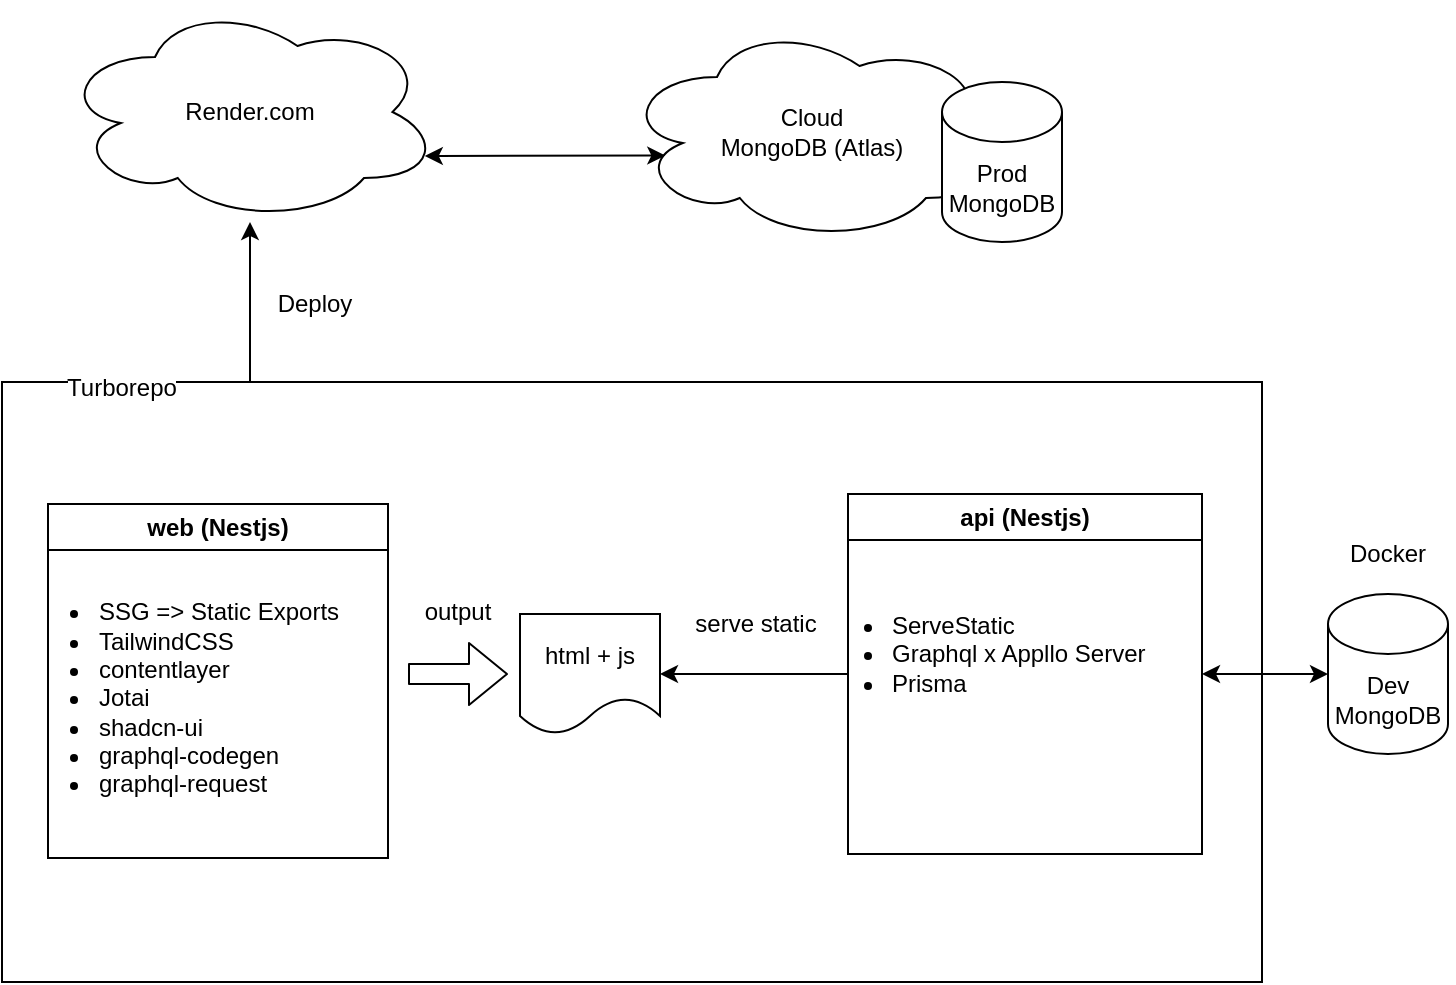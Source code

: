 <mxfile>
    <diagram id="T6wRg1R_UVVfDn9gkbCJ" name="ページ1">
        <mxGraphModel dx="912" dy="358" grid="1" gridSize="10" guides="1" tooltips="1" connect="1" arrows="1" fold="1" page="1" pageScale="1" pageWidth="827" pageHeight="1169" background="none" math="0" shadow="0">
            <root>
                <mxCell id="0"/>
                <mxCell id="1" parent="0"/>
                <mxCell id="19" value="" style="whiteSpace=wrap;html=1;fillColor=none;" parent="1" vertex="1">
                    <mxGeometry x="70" y="290" width="630" height="300" as="geometry"/>
                </mxCell>
                <mxCell id="21" style="edgeStyle=none;html=1;" parent="1" target="12" edge="1">
                    <mxGeometry relative="1" as="geometry">
                        <mxPoint x="194" y="290" as="sourcePoint"/>
                    </mxGeometry>
                </mxCell>
                <mxCell id="12" value="Render.com" style="ellipse;shape=cloud;whiteSpace=wrap;html=1;" parent="1" vertex="1">
                    <mxGeometry x="99" y="100" width="190" height="110" as="geometry"/>
                </mxCell>
                <mxCell id="13" value="Dev&lt;br&gt;MongoDB" style="shape=cylinder3;whiteSpace=wrap;html=1;boundedLbl=1;backgroundOutline=1;size=15;" parent="1" vertex="1">
                    <mxGeometry x="733" y="396" width="60" height="80" as="geometry"/>
                </mxCell>
                <mxCell id="15" value="" style="endArrow=classic;startArrow=classic;html=1;entryX=0;entryY=0.5;entryDx=0;entryDy=0;entryPerimeter=0;exitX=1;exitY=0.5;exitDx=0;exitDy=0;" parent="1" source="42" target="13" edge="1">
                    <mxGeometry width="50" height="50" relative="1" as="geometry">
                        <mxPoint x="550" y="386" as="sourcePoint"/>
                        <mxPoint x="716" y="446" as="targetPoint"/>
                    </mxGeometry>
                </mxCell>
                <mxCell id="18" value="Cloud&lt;br&gt;MongoDB (Atlas)" style="ellipse;shape=cloud;whiteSpace=wrap;html=1;" parent="1" vertex="1">
                    <mxGeometry x="380" y="110" width="190" height="110" as="geometry"/>
                </mxCell>
                <mxCell id="23" value="Turborepo" style="text;html=1;strokeColor=none;fillColor=none;align=center;verticalAlign=middle;whiteSpace=wrap;rounded=0;dashed=1;labelBackgroundColor=default;spacingLeft=0;labelBorderColor=none;" parent="1" vertex="1">
                    <mxGeometry x="80" y="278" width="100" height="30" as="geometry"/>
                </mxCell>
                <mxCell id="24" value="&lt;span style=&quot;&quot;&gt;Docker&lt;/span&gt;" style="text;html=1;strokeColor=none;fillColor=none;align=center;verticalAlign=middle;whiteSpace=wrap;rounded=0;dashed=1;spacing=0;labelPosition=center;verticalLabelPosition=middle;labelBackgroundColor=default;" parent="1" vertex="1">
                    <mxGeometry x="730" y="356" width="66" height="40" as="geometry"/>
                </mxCell>
                <mxCell id="29" value="Prod&lt;br&gt;MongoDB" style="shape=cylinder3;whiteSpace=wrap;html=1;boundedLbl=1;backgroundOutline=1;size=15;" parent="1" vertex="1">
                    <mxGeometry x="540" y="140" width="60" height="80" as="geometry"/>
                </mxCell>
                <mxCell id="32" value="" style="endArrow=classic;startArrow=classic;html=1;entryX=0.96;entryY=0.7;entryDx=0;entryDy=0;entryPerimeter=0;exitX=0.114;exitY=0.607;exitDx=0;exitDy=0;exitPerimeter=0;" parent="1" source="18" target="12" edge="1">
                    <mxGeometry width="50" height="50" relative="1" as="geometry">
                        <mxPoint x="400" y="170" as="sourcePoint"/>
                        <mxPoint x="360" y="240" as="targetPoint"/>
                    </mxGeometry>
                </mxCell>
                <mxCell id="33" value="&lt;span style=&quot;&quot;&gt;Deploy&lt;/span&gt;" style="text;html=1;strokeColor=none;fillColor=none;align=center;verticalAlign=middle;whiteSpace=wrap;rounded=0;dashed=1;spacing=0;labelPosition=center;verticalLabelPosition=middle;labelBackgroundColor=default;" parent="1" vertex="1">
                    <mxGeometry x="200" y="240" width="53" height="22" as="geometry"/>
                </mxCell>
                <mxCell id="42" value="api (Nestjs)" style="swimlane;whiteSpace=wrap;html=1;" parent="1" vertex="1">
                    <mxGeometry x="493" y="346" width="177" height="180" as="geometry"/>
                </mxCell>
                <mxCell id="43" value="&lt;ul style=&quot;&quot;&gt;&lt;li&gt;ServeStatic&lt;/li&gt;&lt;li&gt;&lt;span style=&quot;background-color: initial;&quot;&gt;Graphql x Appllo Server&lt;/span&gt;&lt;/li&gt;&lt;li&gt;Prisma&lt;/li&gt;&lt;/ul&gt;" style="text;html=1;align=left;verticalAlign=middle;resizable=0;points=[];autosize=1;strokeColor=none;fillColor=none;spacingLeft=-30;spacing=-10;" parent="42" vertex="1">
                    <mxGeometry x="22" y="45" width="130" height="70" as="geometry"/>
                </mxCell>
                <mxCell id="44" value="web (Nestjs)" style="swimlane;whiteSpace=wrap;html=1;" parent="1" vertex="1">
                    <mxGeometry x="93" y="351" width="170" height="177" as="geometry"/>
                </mxCell>
                <mxCell id="45" value="&lt;ul style=&quot;text-align: left;&quot;&gt;&lt;li&gt;SSG =&amp;gt; Static Exports&lt;/li&gt;&lt;li&gt;TailwindCSS&lt;/li&gt;&lt;li&gt;contentlayer&lt;/li&gt;&lt;li&gt;Jotai&lt;/li&gt;&lt;li&gt;shadcn-ui&lt;/li&gt;&lt;li&gt;graphql-codegen&lt;/li&gt;&lt;li&gt;graphql-request&lt;/li&gt;&lt;/ul&gt;" style="text;html=1;align=center;verticalAlign=middle;resizable=0;points=[];autosize=1;strokeColor=none;fillColor=none;spacingLeft=-30;spacing=-10;" parent="44" vertex="1">
                    <mxGeometry x="15" y="17" width="130" height="160" as="geometry"/>
                </mxCell>
                <mxCell id="46" value="" style="shape=flexArrow;endArrow=classic;html=1;" parent="1" edge="1">
                    <mxGeometry width="50" height="50" relative="1" as="geometry">
                        <mxPoint x="273" y="436" as="sourcePoint"/>
                        <mxPoint x="323" y="436" as="targetPoint"/>
                    </mxGeometry>
                </mxCell>
                <mxCell id="47" value="output" style="text;html=1;strokeColor=none;fillColor=none;align=center;verticalAlign=middle;whiteSpace=wrap;rounded=0;dashed=1;spacing=0;labelPosition=center;verticalLabelPosition=middle;labelBackgroundColor=default;" parent="1" vertex="1">
                    <mxGeometry x="273" y="390" width="50" height="30" as="geometry"/>
                </mxCell>
                <mxCell id="49" value="html + js" style="shape=document;whiteSpace=wrap;html=1;boundedLbl=1;" parent="1" vertex="1">
                    <mxGeometry x="329" y="406" width="70" height="60" as="geometry"/>
                </mxCell>
                <mxCell id="50" value="serve static" style="text;html=1;strokeColor=none;fillColor=none;align=center;verticalAlign=middle;whiteSpace=wrap;rounded=0;dashed=1;spacing=0;labelPosition=center;verticalLabelPosition=middle;labelBackgroundColor=default;" parent="1" vertex="1">
                    <mxGeometry x="413.5" y="396" width="66" height="30" as="geometry"/>
                </mxCell>
                <mxCell id="53" value="" style="endArrow=classic;html=1;exitX=0;exitY=0.5;exitDx=0;exitDy=0;" parent="1" source="42" target="49" edge="1">
                    <mxGeometry width="50" height="50" relative="1" as="geometry">
                        <mxPoint x="423" y="506" as="sourcePoint"/>
                        <mxPoint x="473" y="456" as="targetPoint"/>
                    </mxGeometry>
                </mxCell>
            </root>
        </mxGraphModel>
    </diagram>
</mxfile>